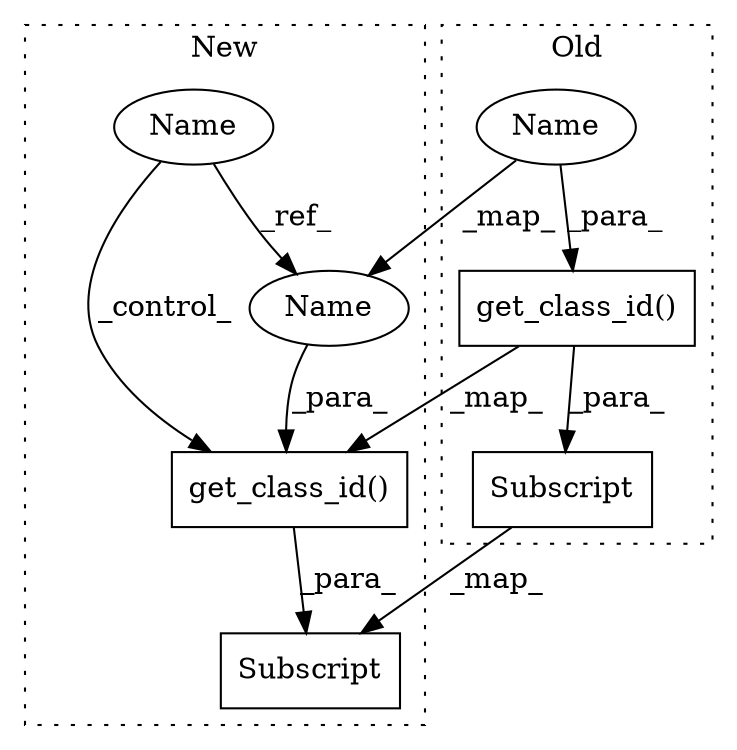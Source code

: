 digraph G {
subgraph cluster0 {
1 [label="get_class_id()" a="75" s="1347,1376" l="20,1" shape="box"];
4 [label="Subscript" a="63" s="1318,0" l="61,0" shape="box"];
7 [label="Name" a="87" s="1367" l="9" shape="ellipse"];
label = "Old";
style="dotted";
}
subgraph cluster1 {
2 [label="get_class_id()" a="75" s="1232,1261" l="20,1" shape="box"];
3 [label="Name" a="87" s="1184" l="9" shape="ellipse"];
5 [label="Subscript" a="63" s="1427,0" l="39,0" shape="box"];
6 [label="Name" a="87" s="1252" l="9" shape="ellipse"];
label = "New";
style="dotted";
}
1 -> 4 [label="_para_"];
1 -> 2 [label="_map_"];
2 -> 5 [label="_para_"];
3 -> 2 [label="_control_"];
3 -> 6 [label="_ref_"];
4 -> 5 [label="_map_"];
6 -> 2 [label="_para_"];
7 -> 6 [label="_map_"];
7 -> 1 [label="_para_"];
}